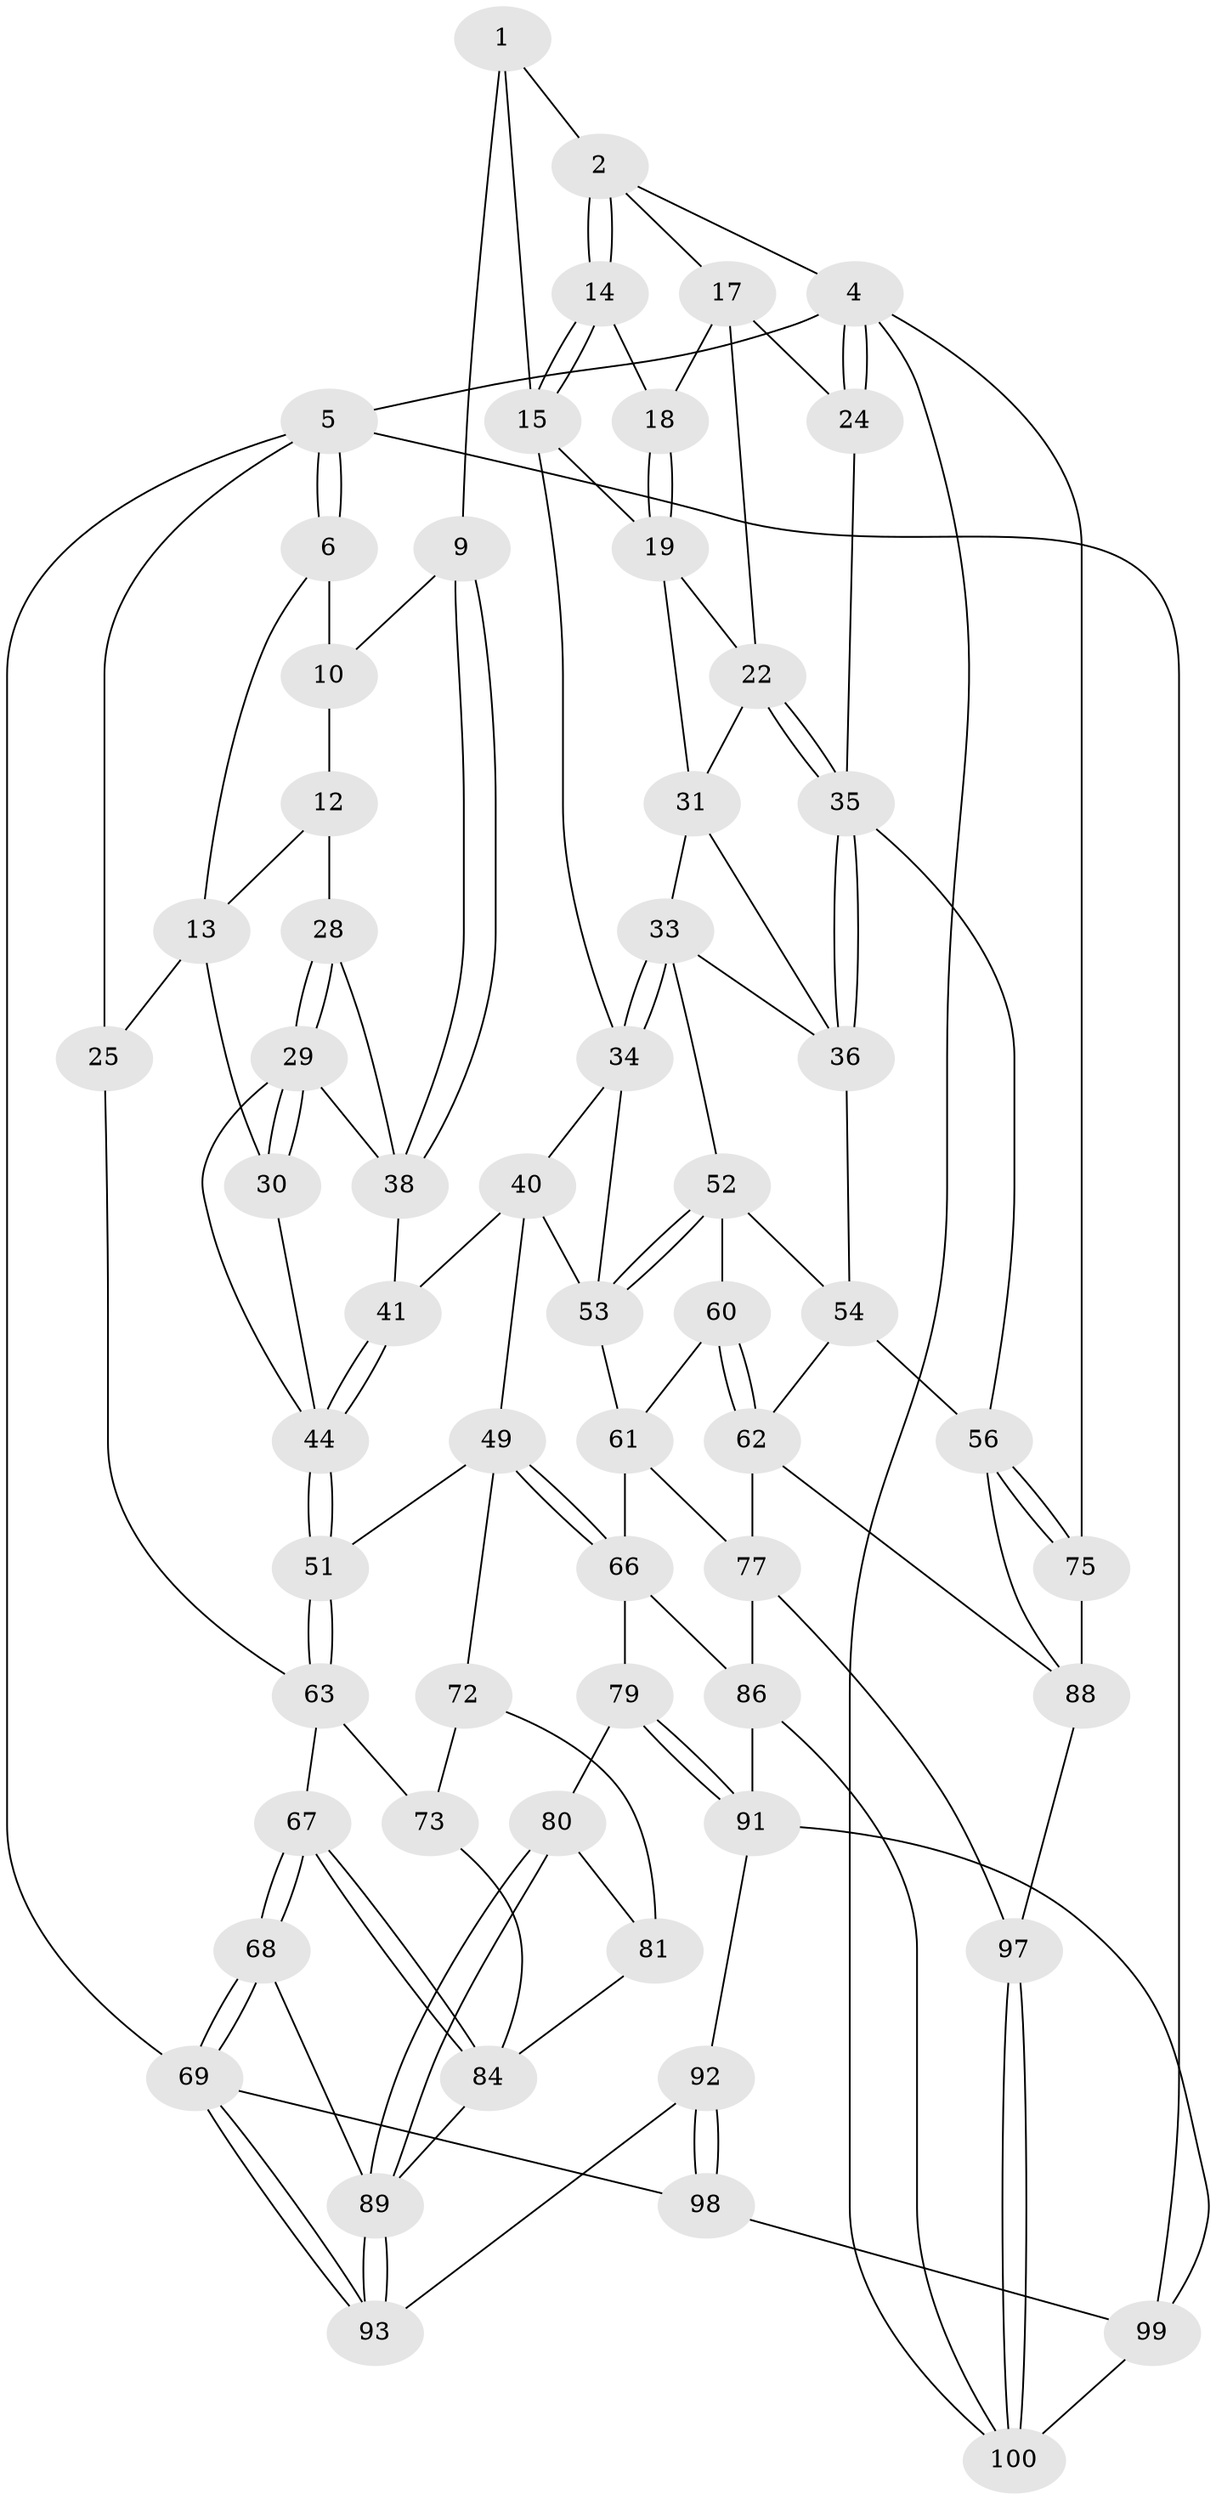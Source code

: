 // original degree distribution, {3: 0.0196078431372549, 4: 0.23529411764705882, 6: 0.21568627450980393, 5: 0.5294117647058824}
// Generated by graph-tools (version 1.1) at 2025/11/02/21/25 10:11:13]
// undirected, 61 vertices, 137 edges
graph export_dot {
graph [start="1"]
  node [color=gray90,style=filled];
  1 [pos="+0.5331675480162154+0",super="+8"];
  2 [pos="+0.6861863035098749+0",super="+3"];
  4 [pos="+1+0",super="+74"];
  5 [pos="+0+0",super="+71"];
  6 [pos="+0.3051173548787501+0",super="+7"];
  9 [pos="+0.5256623878412693+0.15165898694789065"];
  10 [pos="+0.4777397183353002+0.1222506937681159",super="+11"];
  12 [pos="+0.30720440178438385+0.07409075205652459",super="+27"];
  13 [pos="+0.3042218678043126+0.06862954102483107",super="+26"];
  14 [pos="+0.6995884966701155+0"];
  15 [pos="+0.7001865747416546+0",super="+16"];
  17 [pos="+0.9257710356324417+0.05683981248563004",super="+21"];
  18 [pos="+0.8903503160307452+0.05870527438077727"];
  19 [pos="+0.8701939278534975+0.08068758268562473",super="+20"];
  22 [pos="+0.8961056628524466+0.17496373377342928",super="+23"];
  24 [pos="+1+0.22732403149411953"];
  25 [pos="+0+0.21262331973727497"];
  28 [pos="+0.3309216984077685+0.17840903982023834"];
  29 [pos="+0.28337588294135924+0.2476777461405459",super="+43"];
  30 [pos="+0.23002425729538517+0.310234300522598"];
  31 [pos="+0.7486189832629221+0.16068081905377776",super="+32"];
  33 [pos="+0.7191188979288917+0.21041226347060443",super="+47"];
  34 [pos="+0.6503621309515326+0.27456554604442573",super="+39"];
  35 [pos="+0.9832798365389853+0.28405667155757114",super="+37"];
  36 [pos="+0.9711931957474884+0.2884016426507512",super="+46"];
  38 [pos="+0.44049741517449603+0.23143540216552755",super="+42"];
  40 [pos="+0.4716818761278031+0.29596555824776294",super="+48"];
  41 [pos="+0.45260388421298187+0.2827778752151255"];
  44 [pos="+0.3030258702763057+0.4195610159328408",super="+45"];
  49 [pos="+0.42901610539635937+0.4889577405469048",super="+50"];
  51 [pos="+0.30987068921625693+0.43762375347077853"];
  52 [pos="+0.7254768297100151+0.3614354559353809",super="+55"];
  53 [pos="+0.6627991299260274+0.36249191214502374",super="+59"];
  54 [pos="+0.8653681781170599+0.4339004008487452",super="+58"];
  56 [pos="+1+0.6119066933773177",super="+57"];
  60 [pos="+0.7619769143011804+0.5298176173389927"];
  61 [pos="+0.6597414696228356+0.43579535922381224",super="+65"];
  62 [pos="+0.7939333548481823+0.5953703002060897",super="+76"];
  63 [pos="+0.09255083291409+0.5403850931094876",super="+64"];
  66 [pos="+0.4389144183745131+0.523638491717743",super="+78"];
  67 [pos="+0+0.6111146658493649"];
  68 [pos="+0+0.9128935221244081"];
  69 [pos="+0+1",super="+70"];
  72 [pos="+0.27039811904487276+0.5935880364910722",super="+82"];
  73 [pos="+0.09846449423325382+0.54922331424476",super="+83"];
  75 [pos="+1+1"];
  77 [pos="+0.6383086623461742+0.7597568880511911",super="+85"];
  79 [pos="+0.3324182745330973+0.7380931658179077"];
  80 [pos="+0.2937417164739226+0.6995590951719056"];
  81 [pos="+0.29090648981614786+0.6963179106441145"];
  84 [pos="+0.11282588190949264+0.7220702046322344",super="+87"];
  86 [pos="+0.4662184802217809+0.77797535649104",super="+94"];
  88 [pos="+0.8948053461425398+0.8151189345889793",super="+96"];
  89 [pos="+0.1295203699522394+0.7841555592425041",super="+90"];
  91 [pos="+0.2252476110654859+0.8607716741332319",super="+95"];
  92 [pos="+0.1648475922336542+0.8576244400949378"];
  93 [pos="+0.14861922938495406+0.8503794994726894"];
  97 [pos="+0.6596655524719959+1"];
  98 [pos="+0.15724628900113688+0.9518044648549745"];
  99 [pos="+0.16798148216848416+1",super="+102"];
  100 [pos="+0.6595770806761645+1",super="+101"];
  1 -- 2;
  1 -- 9;
  1 -- 15;
  2 -- 14;
  2 -- 14;
  2 -- 17;
  2 -- 4;
  4 -- 5 [weight=2];
  4 -- 24;
  4 -- 24;
  4 -- 100;
  4 -- 75;
  5 -- 6;
  5 -- 6;
  5 -- 25;
  5 -- 69;
  5 -- 99;
  6 -- 13;
  6 -- 10;
  9 -- 10;
  9 -- 38;
  9 -- 38;
  10 -- 12 [weight=2];
  12 -- 13;
  12 -- 28;
  13 -- 25;
  13 -- 30;
  14 -- 15;
  14 -- 15;
  14 -- 18;
  15 -- 19;
  15 -- 34;
  17 -- 18;
  17 -- 24;
  17 -- 22;
  18 -- 19;
  18 -- 19;
  19 -- 31;
  19 -- 22;
  22 -- 35;
  22 -- 35;
  22 -- 31;
  24 -- 35;
  25 -- 63;
  28 -- 29;
  28 -- 29;
  28 -- 38;
  29 -- 30;
  29 -- 30;
  29 -- 38;
  29 -- 44;
  30 -- 44;
  31 -- 33;
  31 -- 36;
  33 -- 34;
  33 -- 34;
  33 -- 36;
  33 -- 52;
  34 -- 40;
  34 -- 53;
  35 -- 36;
  35 -- 36;
  35 -- 56;
  36 -- 54;
  38 -- 41;
  40 -- 41;
  40 -- 49;
  40 -- 53;
  41 -- 44;
  41 -- 44;
  44 -- 51;
  44 -- 51;
  49 -- 66;
  49 -- 66;
  49 -- 72;
  49 -- 51;
  51 -- 63;
  51 -- 63;
  52 -- 53;
  52 -- 53;
  52 -- 54;
  52 -- 60;
  53 -- 61;
  54 -- 62;
  54 -- 56;
  56 -- 75;
  56 -- 75;
  56 -- 88;
  60 -- 61;
  60 -- 62;
  60 -- 62;
  61 -- 66;
  61 -- 77;
  62 -- 88;
  62 -- 77;
  63 -- 73;
  63 -- 67;
  66 -- 86;
  66 -- 79;
  67 -- 68;
  67 -- 68;
  67 -- 84;
  67 -- 84;
  68 -- 69;
  68 -- 69;
  68 -- 89;
  69 -- 93;
  69 -- 93;
  69 -- 98;
  72 -- 73 [weight=2];
  72 -- 81;
  73 -- 84;
  75 -- 88;
  77 -- 97;
  77 -- 86;
  79 -- 80;
  79 -- 91;
  79 -- 91;
  80 -- 81;
  80 -- 89;
  80 -- 89;
  81 -- 84;
  84 -- 89;
  86 -- 100;
  86 -- 91;
  88 -- 97;
  89 -- 93;
  89 -- 93;
  91 -- 92;
  91 -- 99;
  92 -- 93;
  92 -- 98;
  92 -- 98;
  97 -- 100;
  97 -- 100;
  98 -- 99;
  99 -- 100;
}
